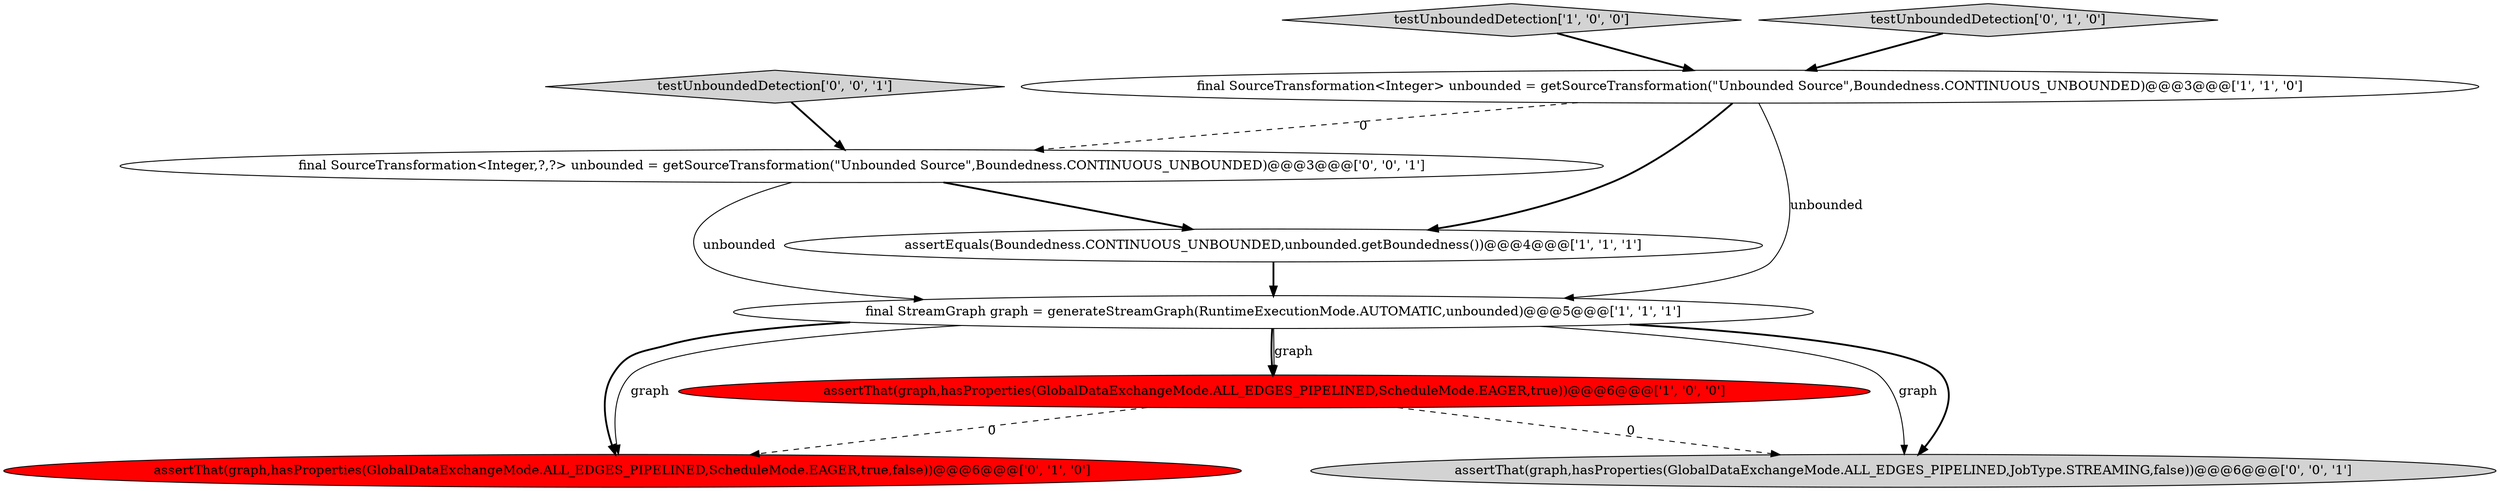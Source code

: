 digraph {
0 [style = filled, label = "assertThat(graph,hasProperties(GlobalDataExchangeMode.ALL_EDGES_PIPELINED,ScheduleMode.EAGER,true))@@@6@@@['1', '0', '0']", fillcolor = red, shape = ellipse image = "AAA1AAABBB1BBB"];
8 [style = filled, label = "testUnboundedDetection['0', '0', '1']", fillcolor = lightgray, shape = diamond image = "AAA0AAABBB3BBB"];
4 [style = filled, label = "testUnboundedDetection['1', '0', '0']", fillcolor = lightgray, shape = diamond image = "AAA0AAABBB1BBB"];
5 [style = filled, label = "testUnboundedDetection['0', '1', '0']", fillcolor = lightgray, shape = diamond image = "AAA0AAABBB2BBB"];
6 [style = filled, label = "assertThat(graph,hasProperties(GlobalDataExchangeMode.ALL_EDGES_PIPELINED,ScheduleMode.EAGER,true,false))@@@6@@@['0', '1', '0']", fillcolor = red, shape = ellipse image = "AAA1AAABBB2BBB"];
9 [style = filled, label = "assertThat(graph,hasProperties(GlobalDataExchangeMode.ALL_EDGES_PIPELINED,JobType.STREAMING,false))@@@6@@@['0', '0', '1']", fillcolor = lightgray, shape = ellipse image = "AAA0AAABBB3BBB"];
1 [style = filled, label = "final SourceTransformation<Integer> unbounded = getSourceTransformation(\"Unbounded Source\",Boundedness.CONTINUOUS_UNBOUNDED)@@@3@@@['1', '1', '0']", fillcolor = white, shape = ellipse image = "AAA0AAABBB1BBB"];
7 [style = filled, label = "final SourceTransformation<Integer,?,?> unbounded = getSourceTransformation(\"Unbounded Source\",Boundedness.CONTINUOUS_UNBOUNDED)@@@3@@@['0', '0', '1']", fillcolor = white, shape = ellipse image = "AAA0AAABBB3BBB"];
2 [style = filled, label = "final StreamGraph graph = generateStreamGraph(RuntimeExecutionMode.AUTOMATIC,unbounded)@@@5@@@['1', '1', '1']", fillcolor = white, shape = ellipse image = "AAA0AAABBB1BBB"];
3 [style = filled, label = "assertEquals(Boundedness.CONTINUOUS_UNBOUNDED,unbounded.getBoundedness())@@@4@@@['1', '1', '1']", fillcolor = white, shape = ellipse image = "AAA0AAABBB1BBB"];
1->3 [style = bold, label=""];
5->1 [style = bold, label=""];
4->1 [style = bold, label=""];
2->0 [style = bold, label=""];
1->2 [style = solid, label="unbounded"];
2->9 [style = solid, label="graph"];
0->9 [style = dashed, label="0"];
2->9 [style = bold, label=""];
1->7 [style = dashed, label="0"];
3->2 [style = bold, label=""];
2->6 [style = solid, label="graph"];
2->6 [style = bold, label=""];
7->3 [style = bold, label=""];
8->7 [style = bold, label=""];
0->6 [style = dashed, label="0"];
2->0 [style = solid, label="graph"];
7->2 [style = solid, label="unbounded"];
}
